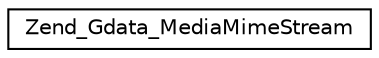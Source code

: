 digraph G
{
  edge [fontname="Helvetica",fontsize="10",labelfontname="Helvetica",labelfontsize="10"];
  node [fontname="Helvetica",fontsize="10",shape=record];
  rankdir="LR";
  Node1 [label="Zend_Gdata_MediaMimeStream",height=0.2,width=0.4,color="black", fillcolor="white", style="filled",URL="$class_zend___gdata___media_mime_stream.html"];
}
